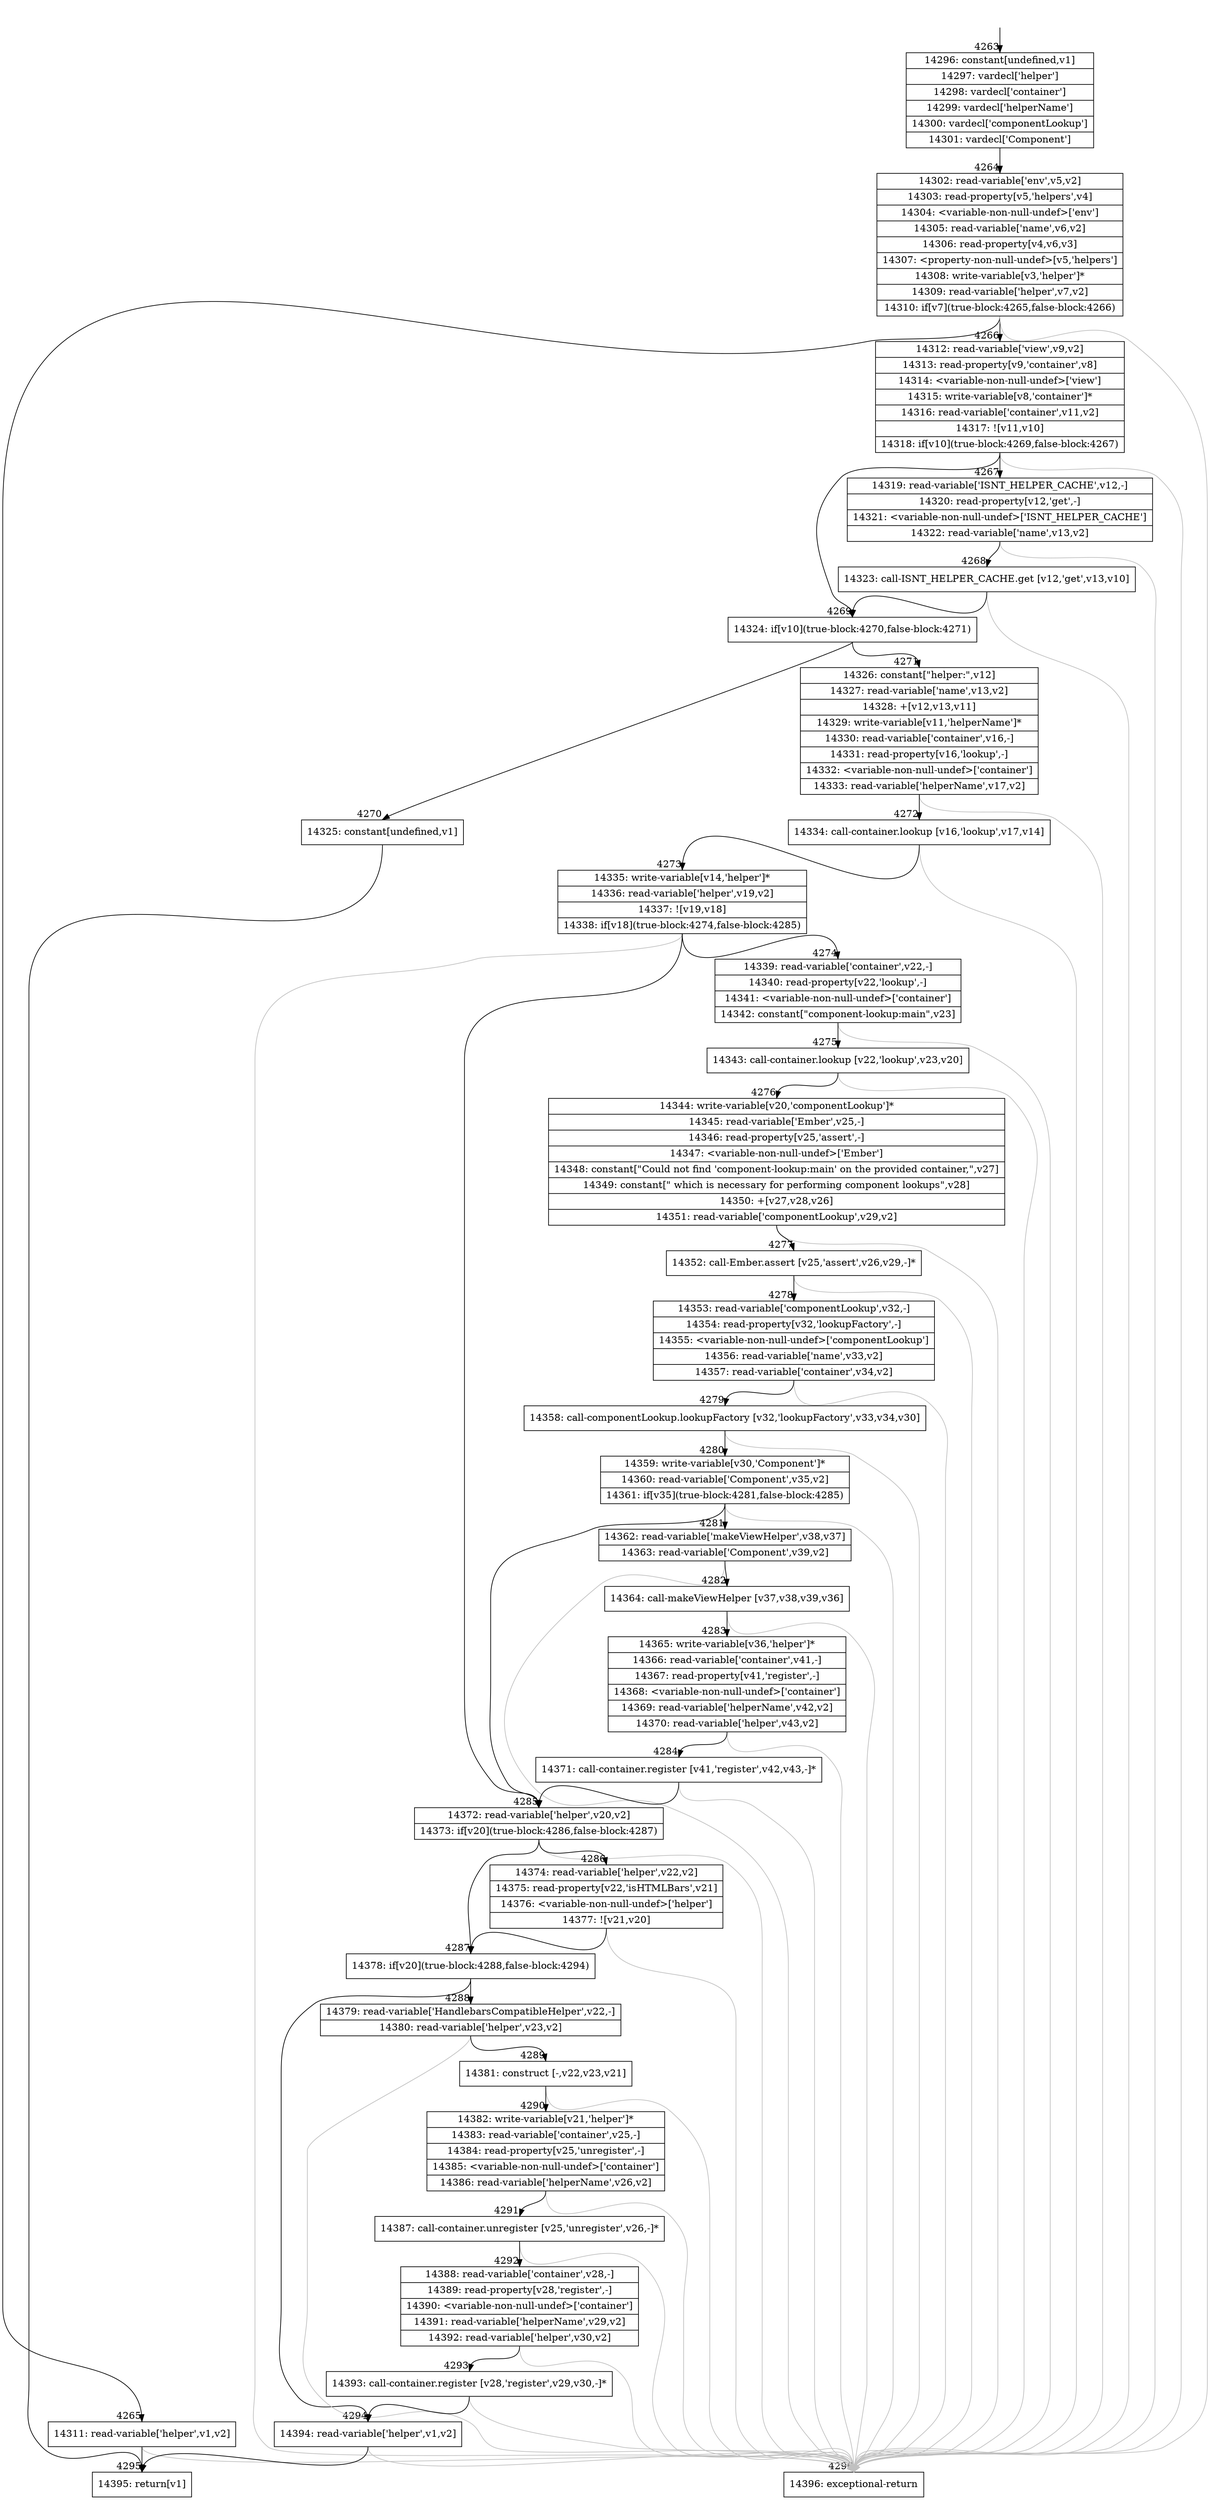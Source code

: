 digraph {
rankdir="TD"
BB_entry346[shape=none,label=""];
BB_entry346 -> BB4263 [tailport=s, headport=n, headlabel="    4263"]
BB4263 [shape=record label="{14296: constant[undefined,v1]|14297: vardecl['helper']|14298: vardecl['container']|14299: vardecl['helperName']|14300: vardecl['componentLookup']|14301: vardecl['Component']}" ] 
BB4263 -> BB4264 [tailport=s, headport=n, headlabel="      4264"]
BB4264 [shape=record label="{14302: read-variable['env',v5,v2]|14303: read-property[v5,'helpers',v4]|14304: \<variable-non-null-undef\>['env']|14305: read-variable['name',v6,v2]|14306: read-property[v4,v6,v3]|14307: \<property-non-null-undef\>[v5,'helpers']|14308: write-variable[v3,'helper']*|14309: read-variable['helper',v7,v2]|14310: if[v7](true-block:4265,false-block:4266)}" ] 
BB4264 -> BB4265 [tailport=s, headport=n, headlabel="      4265"]
BB4264 -> BB4266 [tailport=s, headport=n, headlabel="      4266"]
BB4264 -> BB4296 [tailport=s, headport=n, color=gray, headlabel="      4296"]
BB4265 [shape=record label="{14311: read-variable['helper',v1,v2]}" ] 
BB4265 -> BB4295 [tailport=s, headport=n, headlabel="      4295"]
BB4265 -> BB4296 [tailport=s, headport=n, color=gray]
BB4266 [shape=record label="{14312: read-variable['view',v9,v2]|14313: read-property[v9,'container',v8]|14314: \<variable-non-null-undef\>['view']|14315: write-variable[v8,'container']*|14316: read-variable['container',v11,v2]|14317: ![v11,v10]|14318: if[v10](true-block:4269,false-block:4267)}" ] 
BB4266 -> BB4269 [tailport=s, headport=n, headlabel="      4269"]
BB4266 -> BB4267 [tailport=s, headport=n, headlabel="      4267"]
BB4266 -> BB4296 [tailport=s, headport=n, color=gray]
BB4267 [shape=record label="{14319: read-variable['ISNT_HELPER_CACHE',v12,-]|14320: read-property[v12,'get',-]|14321: \<variable-non-null-undef\>['ISNT_HELPER_CACHE']|14322: read-variable['name',v13,v2]}" ] 
BB4267 -> BB4268 [tailport=s, headport=n, headlabel="      4268"]
BB4267 -> BB4296 [tailport=s, headport=n, color=gray]
BB4268 [shape=record label="{14323: call-ISNT_HELPER_CACHE.get [v12,'get',v13,v10]}" ] 
BB4268 -> BB4269 [tailport=s, headport=n]
BB4268 -> BB4296 [tailport=s, headport=n, color=gray]
BB4269 [shape=record label="{14324: if[v10](true-block:4270,false-block:4271)}" ] 
BB4269 -> BB4270 [tailport=s, headport=n, headlabel="      4270"]
BB4269 -> BB4271 [tailport=s, headport=n, headlabel="      4271"]
BB4270 [shape=record label="{14325: constant[undefined,v1]}" ] 
BB4270 -> BB4295 [tailport=s, headport=n]
BB4271 [shape=record label="{14326: constant[\"helper:\",v12]|14327: read-variable['name',v13,v2]|14328: +[v12,v13,v11]|14329: write-variable[v11,'helperName']*|14330: read-variable['container',v16,-]|14331: read-property[v16,'lookup',-]|14332: \<variable-non-null-undef\>['container']|14333: read-variable['helperName',v17,v2]}" ] 
BB4271 -> BB4272 [tailport=s, headport=n, headlabel="      4272"]
BB4271 -> BB4296 [tailport=s, headport=n, color=gray]
BB4272 [shape=record label="{14334: call-container.lookup [v16,'lookup',v17,v14]}" ] 
BB4272 -> BB4273 [tailport=s, headport=n, headlabel="      4273"]
BB4272 -> BB4296 [tailport=s, headport=n, color=gray]
BB4273 [shape=record label="{14335: write-variable[v14,'helper']*|14336: read-variable['helper',v19,v2]|14337: ![v19,v18]|14338: if[v18](true-block:4274,false-block:4285)}" ] 
BB4273 -> BB4274 [tailport=s, headport=n, headlabel="      4274"]
BB4273 -> BB4285 [tailport=s, headport=n, headlabel="      4285"]
BB4273 -> BB4296 [tailport=s, headport=n, color=gray]
BB4274 [shape=record label="{14339: read-variable['container',v22,-]|14340: read-property[v22,'lookup',-]|14341: \<variable-non-null-undef\>['container']|14342: constant[\"component-lookup:main\",v23]}" ] 
BB4274 -> BB4275 [tailport=s, headport=n, headlabel="      4275"]
BB4274 -> BB4296 [tailport=s, headport=n, color=gray]
BB4275 [shape=record label="{14343: call-container.lookup [v22,'lookup',v23,v20]}" ] 
BB4275 -> BB4276 [tailport=s, headport=n, headlabel="      4276"]
BB4275 -> BB4296 [tailport=s, headport=n, color=gray]
BB4276 [shape=record label="{14344: write-variable[v20,'componentLookup']*|14345: read-variable['Ember',v25,-]|14346: read-property[v25,'assert',-]|14347: \<variable-non-null-undef\>['Ember']|14348: constant[\"Could not find 'component-lookup:main' on the provided container,\",v27]|14349: constant[\" which is necessary for performing component lookups\",v28]|14350: +[v27,v28,v26]|14351: read-variable['componentLookup',v29,v2]}" ] 
BB4276 -> BB4277 [tailport=s, headport=n, headlabel="      4277"]
BB4276 -> BB4296 [tailport=s, headport=n, color=gray]
BB4277 [shape=record label="{14352: call-Ember.assert [v25,'assert',v26,v29,-]*}" ] 
BB4277 -> BB4278 [tailport=s, headport=n, headlabel="      4278"]
BB4277 -> BB4296 [tailport=s, headport=n, color=gray]
BB4278 [shape=record label="{14353: read-variable['componentLookup',v32,-]|14354: read-property[v32,'lookupFactory',-]|14355: \<variable-non-null-undef\>['componentLookup']|14356: read-variable['name',v33,v2]|14357: read-variable['container',v34,v2]}" ] 
BB4278 -> BB4279 [tailport=s, headport=n, headlabel="      4279"]
BB4278 -> BB4296 [tailport=s, headport=n, color=gray]
BB4279 [shape=record label="{14358: call-componentLookup.lookupFactory [v32,'lookupFactory',v33,v34,v30]}" ] 
BB4279 -> BB4280 [tailport=s, headport=n, headlabel="      4280"]
BB4279 -> BB4296 [tailport=s, headport=n, color=gray]
BB4280 [shape=record label="{14359: write-variable[v30,'Component']*|14360: read-variable['Component',v35,v2]|14361: if[v35](true-block:4281,false-block:4285)}" ] 
BB4280 -> BB4281 [tailport=s, headport=n, headlabel="      4281"]
BB4280 -> BB4285 [tailport=s, headport=n]
BB4280 -> BB4296 [tailport=s, headport=n, color=gray]
BB4281 [shape=record label="{14362: read-variable['makeViewHelper',v38,v37]|14363: read-variable['Component',v39,v2]}" ] 
BB4281 -> BB4282 [tailport=s, headport=n, headlabel="      4282"]
BB4281 -> BB4296 [tailport=s, headport=n, color=gray]
BB4282 [shape=record label="{14364: call-makeViewHelper [v37,v38,v39,v36]}" ] 
BB4282 -> BB4283 [tailport=s, headport=n, headlabel="      4283"]
BB4282 -> BB4296 [tailport=s, headport=n, color=gray]
BB4283 [shape=record label="{14365: write-variable[v36,'helper']*|14366: read-variable['container',v41,-]|14367: read-property[v41,'register',-]|14368: \<variable-non-null-undef\>['container']|14369: read-variable['helperName',v42,v2]|14370: read-variable['helper',v43,v2]}" ] 
BB4283 -> BB4284 [tailport=s, headport=n, headlabel="      4284"]
BB4283 -> BB4296 [tailport=s, headport=n, color=gray]
BB4284 [shape=record label="{14371: call-container.register [v41,'register',v42,v43,-]*}" ] 
BB4284 -> BB4285 [tailport=s, headport=n]
BB4284 -> BB4296 [tailport=s, headport=n, color=gray]
BB4285 [shape=record label="{14372: read-variable['helper',v20,v2]|14373: if[v20](true-block:4286,false-block:4287)}" ] 
BB4285 -> BB4287 [tailport=s, headport=n, headlabel="      4287"]
BB4285 -> BB4286 [tailport=s, headport=n, headlabel="      4286"]
BB4285 -> BB4296 [tailport=s, headport=n, color=gray]
BB4286 [shape=record label="{14374: read-variable['helper',v22,v2]|14375: read-property[v22,'isHTMLBars',v21]|14376: \<variable-non-null-undef\>['helper']|14377: ![v21,v20]}" ] 
BB4286 -> BB4287 [tailport=s, headport=n]
BB4286 -> BB4296 [tailport=s, headport=n, color=gray]
BB4287 [shape=record label="{14378: if[v20](true-block:4288,false-block:4294)}" ] 
BB4287 -> BB4288 [tailport=s, headport=n, headlabel="      4288"]
BB4287 -> BB4294 [tailport=s, headport=n, headlabel="      4294"]
BB4288 [shape=record label="{14379: read-variable['HandlebarsCompatibleHelper',v22,-]|14380: read-variable['helper',v23,v2]}" ] 
BB4288 -> BB4289 [tailport=s, headport=n, headlabel="      4289"]
BB4288 -> BB4296 [tailport=s, headport=n, color=gray]
BB4289 [shape=record label="{14381: construct [-,v22,v23,v21]}" ] 
BB4289 -> BB4290 [tailport=s, headport=n, headlabel="      4290"]
BB4289 -> BB4296 [tailport=s, headport=n, color=gray]
BB4290 [shape=record label="{14382: write-variable[v21,'helper']*|14383: read-variable['container',v25,-]|14384: read-property[v25,'unregister',-]|14385: \<variable-non-null-undef\>['container']|14386: read-variable['helperName',v26,v2]}" ] 
BB4290 -> BB4291 [tailport=s, headport=n, headlabel="      4291"]
BB4290 -> BB4296 [tailport=s, headport=n, color=gray]
BB4291 [shape=record label="{14387: call-container.unregister [v25,'unregister',v26,-]*}" ] 
BB4291 -> BB4292 [tailport=s, headport=n, headlabel="      4292"]
BB4291 -> BB4296 [tailport=s, headport=n, color=gray]
BB4292 [shape=record label="{14388: read-variable['container',v28,-]|14389: read-property[v28,'register',-]|14390: \<variable-non-null-undef\>['container']|14391: read-variable['helperName',v29,v2]|14392: read-variable['helper',v30,v2]}" ] 
BB4292 -> BB4293 [tailport=s, headport=n, headlabel="      4293"]
BB4292 -> BB4296 [tailport=s, headport=n, color=gray]
BB4293 [shape=record label="{14393: call-container.register [v28,'register',v29,v30,-]*}" ] 
BB4293 -> BB4294 [tailport=s, headport=n]
BB4293 -> BB4296 [tailport=s, headport=n, color=gray]
BB4294 [shape=record label="{14394: read-variable['helper',v1,v2]}" ] 
BB4294 -> BB4295 [tailport=s, headport=n]
BB4294 -> BB4296 [tailport=s, headport=n, color=gray]
BB4295 [shape=record label="{14395: return[v1]}" ] 
BB4296 [shape=record label="{14396: exceptional-return}" ] 
//#$~ 8190
}

